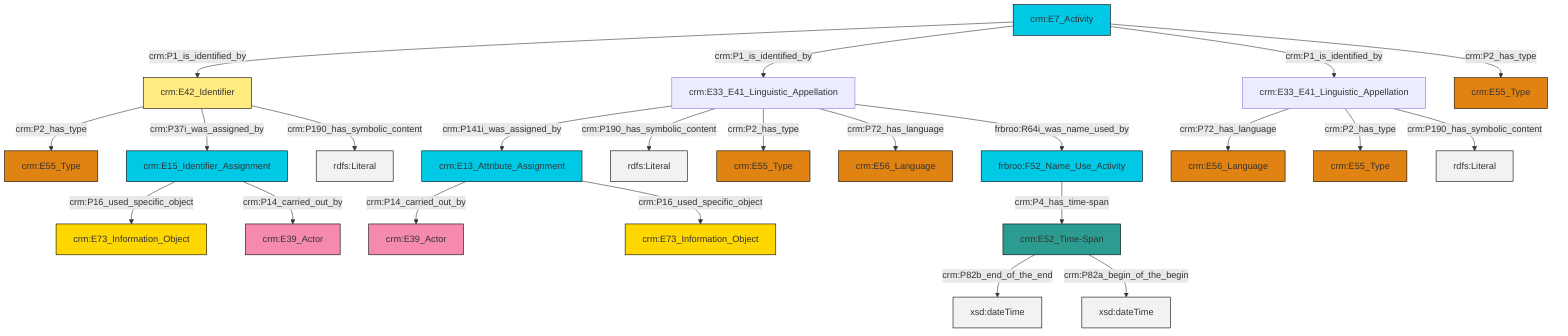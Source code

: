 graph TD
classDef Literal fill:#f2f2f2,stroke:#000000;
classDef CRM_Entity fill:#FFFFFF,stroke:#000000;
classDef Temporal_Entity fill:#00C9E6, stroke:#000000;
classDef Type fill:#E18312, stroke:#000000;
classDef Time-Span fill:#2C9C91, stroke:#000000;
classDef Appellation fill:#FFEB7F, stroke:#000000;
classDef Place fill:#008836, stroke:#000000;
classDef Persistent_Item fill:#B266B2, stroke:#000000;
classDef Conceptual_Object fill:#FFD700, stroke:#000000;
classDef Physical_Thing fill:#D2B48C, stroke:#000000;
classDef Actor fill:#f58aad, stroke:#000000;
classDef PC_Classes fill:#4ce600, stroke:#000000;
classDef Multi fill:#cccccc,stroke:#000000;

16["crm:E52_Time-Span"]:::Time-Span -->|crm:P82b_end_of_the_end| 17[xsd:dateTime]:::Literal
21["crm:E7_Activity"]:::Temporal_Entity -->|crm:P1_is_identified_by| 22["crm:E42_Identifier"]:::Appellation
23["crm:E13_Attribute_Assignment"]:::Temporal_Entity -->|crm:P14_carried_out_by| 0["crm:E39_Actor"]:::Actor
10["crm:E33_E41_Linguistic_Appellation"]:::Default -->|crm:P141i_was_assigned_by| 23["crm:E13_Attribute_Assignment"]:::Temporal_Entity
22["crm:E42_Identifier"]:::Appellation -->|crm:P2_has_type| 6["crm:E55_Type"]:::Type
10["crm:E33_E41_Linguistic_Appellation"]:::Default -->|crm:P190_has_symbolic_content| 25[rdfs:Literal]:::Literal
14["frbroo:F52_Name_Use_Activity"]:::Temporal_Entity -->|crm:P4_has_time-span| 16["crm:E52_Time-Span"]:::Time-Span
10["crm:E33_E41_Linguistic_Appellation"]:::Default -->|crm:P2_has_type| 12["crm:E55_Type"]:::Type
16["crm:E52_Time-Span"]:::Time-Span -->|crm:P82a_begin_of_the_begin| 26[xsd:dateTime]:::Literal
23["crm:E13_Attribute_Assignment"]:::Temporal_Entity -->|crm:P16_used_specific_object| 27["crm:E73_Information_Object"]:::Conceptual_Object
28["crm:E33_E41_Linguistic_Appellation"]:::Default -->|crm:P72_has_language| 8["crm:E56_Language"]:::Type
21["crm:E7_Activity"]:::Temporal_Entity -->|crm:P1_is_identified_by| 10["crm:E33_E41_Linguistic_Appellation"]:::Default
21["crm:E7_Activity"]:::Temporal_Entity -->|crm:P1_is_identified_by| 28["crm:E33_E41_Linguistic_Appellation"]:::Default
28["crm:E33_E41_Linguistic_Appellation"]:::Default -->|crm:P2_has_type| 29["crm:E55_Type"]:::Type
2["crm:E15_Identifier_Assignment"]:::Temporal_Entity -->|crm:P16_used_specific_object| 4["crm:E73_Information_Object"]:::Conceptual_Object
28["crm:E33_E41_Linguistic_Appellation"]:::Default -->|crm:P190_has_symbolic_content| 33[rdfs:Literal]:::Literal
22["crm:E42_Identifier"]:::Appellation -->|crm:P37i_was_assigned_by| 2["crm:E15_Identifier_Assignment"]:::Temporal_Entity
22["crm:E42_Identifier"]:::Appellation -->|crm:P190_has_symbolic_content| 38[rdfs:Literal]:::Literal
10["crm:E33_E41_Linguistic_Appellation"]:::Default -->|crm:P72_has_language| 19["crm:E56_Language"]:::Type
21["crm:E7_Activity"]:::Temporal_Entity -->|crm:P2_has_type| 34["crm:E55_Type"]:::Type
10["crm:E33_E41_Linguistic_Appellation"]:::Default -->|frbroo:R64i_was_name_used_by| 14["frbroo:F52_Name_Use_Activity"]:::Temporal_Entity
2["crm:E15_Identifier_Assignment"]:::Temporal_Entity -->|crm:P14_carried_out_by| 36["crm:E39_Actor"]:::Actor